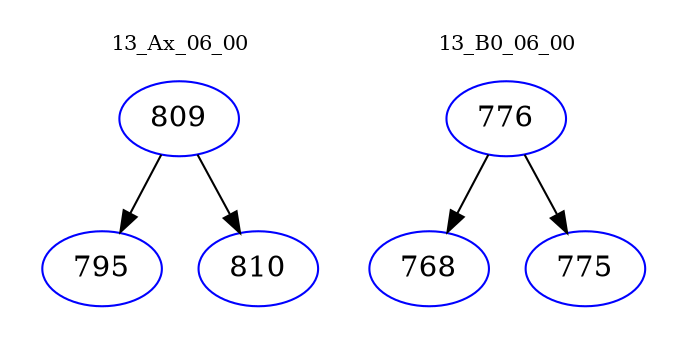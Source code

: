 digraph{
subgraph cluster_0 {
color = white
label = "13_Ax_06_00";
fontsize=10;
T0_809 [label="809", color="blue"]
T0_809 -> T0_795 [color="black"]
T0_795 [label="795", color="blue"]
T0_809 -> T0_810 [color="black"]
T0_810 [label="810", color="blue"]
}
subgraph cluster_1 {
color = white
label = "13_B0_06_00";
fontsize=10;
T1_776 [label="776", color="blue"]
T1_776 -> T1_768 [color="black"]
T1_768 [label="768", color="blue"]
T1_776 -> T1_775 [color="black"]
T1_775 [label="775", color="blue"]
}
}
